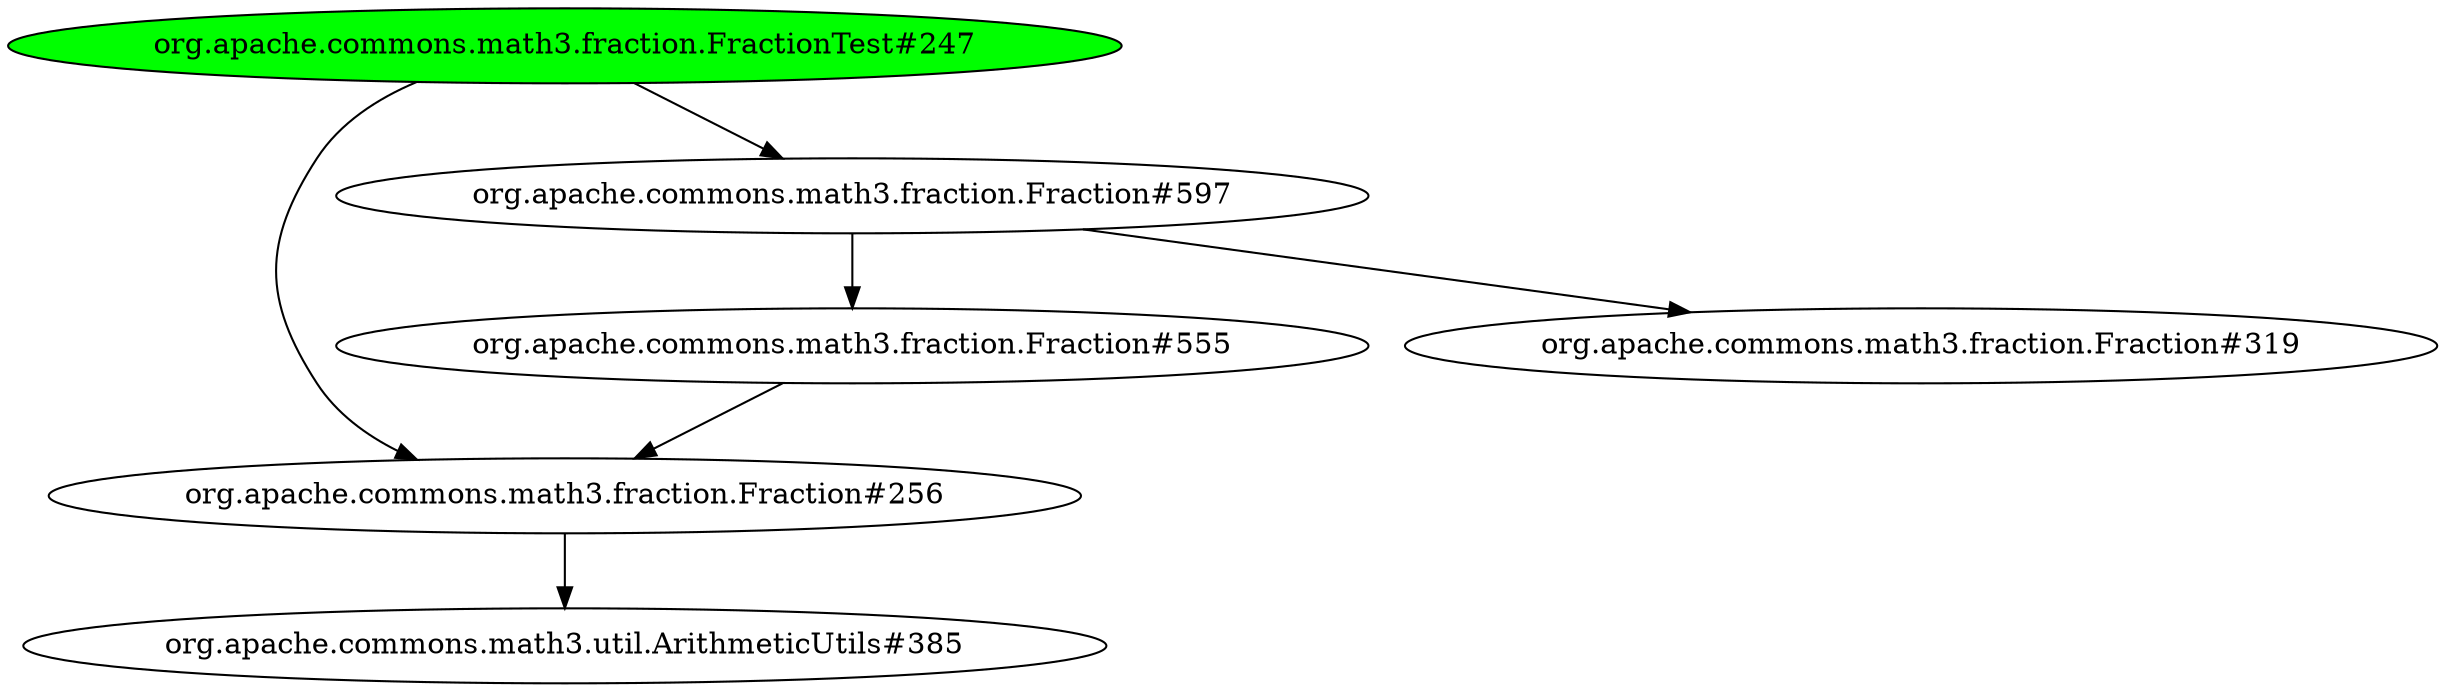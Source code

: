 digraph "cg/org.apache.commons.math3.fraction.FractionTest#247"
{
	"org.apache.commons.math3.fraction.FractionTest#247" [style=filled,fillcolor=green];
	"org.apache.commons.math3.fraction.FractionTest#247" -> "org.apache.commons.math3.fraction.Fraction#256";
	"org.apache.commons.math3.fraction.Fraction#256" -> "org.apache.commons.math3.util.ArithmeticUtils#385";
	"org.apache.commons.math3.fraction.FractionTest#247" -> "org.apache.commons.math3.fraction.Fraction#597";
	"org.apache.commons.math3.fraction.Fraction#597" -> "org.apache.commons.math3.fraction.Fraction#555";
	"org.apache.commons.math3.fraction.Fraction#555" -> "org.apache.commons.math3.fraction.Fraction#256";
	"org.apache.commons.math3.fraction.Fraction#597" -> "org.apache.commons.math3.fraction.Fraction#319";
}

